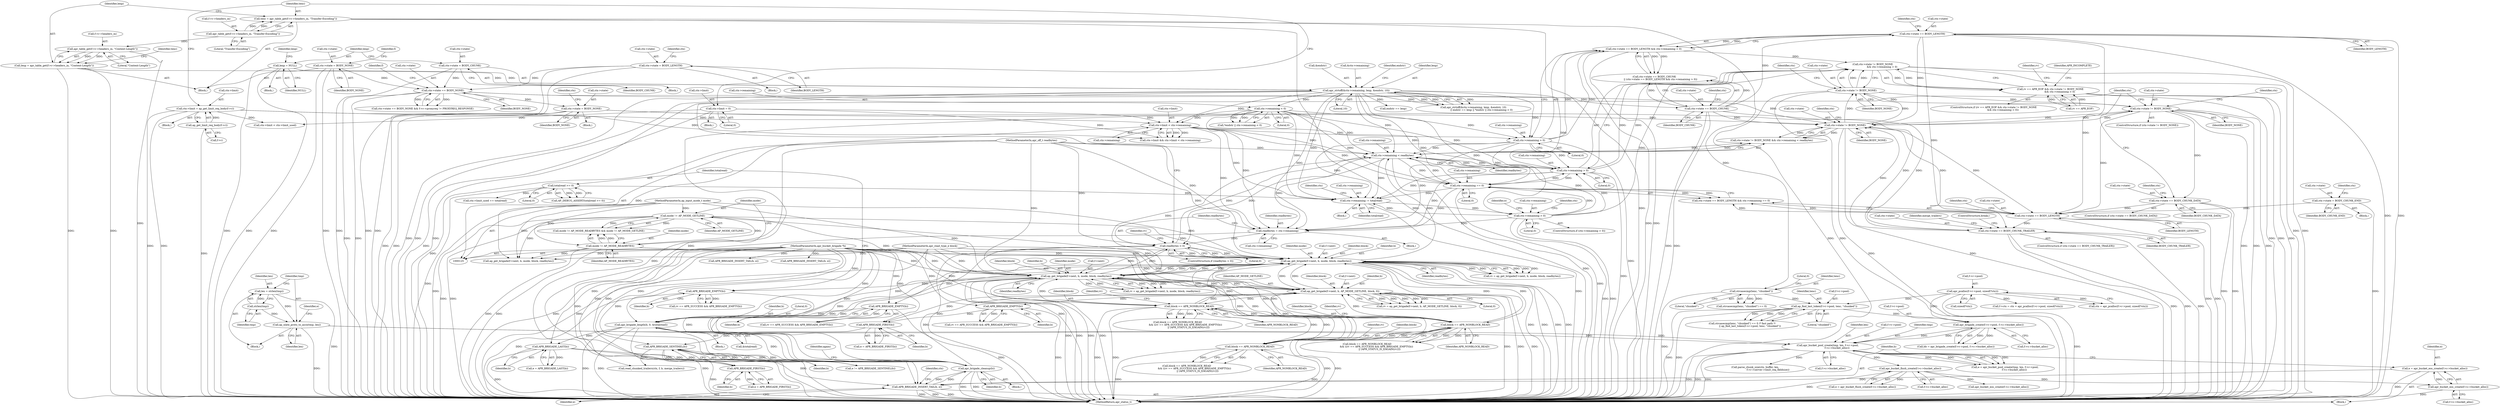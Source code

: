 digraph "0_httpd_e427c41257957b57036d5a549b260b6185d1dd73@API" {
"1000735" [label="(Call,ctx->state != BODY_NONE\n                        && ctx->remaining > 0)"];
"1000736" [label="(Call,ctx->state != BODY_NONE)"];
"1000682" [label="(Call,ctx->state != BODY_NONE)"];
"1000655" [label="(Call,ctx->state == BODY_CHUNK_TRAILER)"];
"1000383" [label="(Call,ctx->state == BODY_LENGTH)"];
"1000377" [label="(Call,ctx->state == BODY_CHUNK)"];
"1000343" [label="(Call,ctx->state == BODY_NONE)"];
"1000290" [label="(Call,ctx->state = BODY_LENGTH)"];
"1000261" [label="(Call,ctx->state = BODY_CHUNK)"];
"1000196" [label="(Call,ctx->state = BODY_NONE)"];
"1000816" [label="(Call,ctx->state == BODY_LENGTH)"];
"1000804" [label="(Call,ctx->state = BODY_CHUNK_END)"];
"1000766" [label="(Call,ctx->state != BODY_NONE)"];
"1000798" [label="(Call,ctx->state == BODY_CHUNK_DATA)"];
"1000431" [label="(Call,ctx->state = BODY_NONE)"];
"1000741" [label="(Call,ctx->remaining > 0)"];
"1000297" [label="(Call,apr_strtoff(&ctx->remaining, lenp, &endstr, 10))"];
"1000283" [label="(Call,lenp = NULL)"];
"1000233" [label="(Call,lenp = apr_table_get(f->r->headers_in, \"Content-Length\"))"];
"1000235" [label="(Call,apr_table_get(f->r->headers_in, \"Content-Length\"))"];
"1000226" [label="(Call,apr_table_get(f->r->headers_in, \"Transfer-Encoding\"))"];
"1000388" [label="(Call,ctx->remaining > 0)"];
"1000313" [label="(Call,ctx->remaining < 0)"];
"1000331" [label="(Call,ctx->limit < ctx->remaining)"];
"1000209" [label="(Call,ctx->limit = ap_get_limit_req_body(f->r))"];
"1000213" [label="(Call,ap_get_limit_req_body(f->r))"];
"1000219" [label="(Call,ctx->limit = 0)"];
"1000687" [label="(Call,ctx->remaining < readbytes)"];
"1000821" [label="(Call,ctx->remaining == 0)"];
"1000778" [label="(Call,ctx->remaining > 0)"];
"1000772" [label="(Call,ctx->remaining -= totalread)"];
"1000762" [label="(Call,totalread >= 0)"];
"1000705" [label="(Call,ap_get_brigade(f->next, b, mode, block, readbytes))"];
"1000869" [label="(Call,ap_get_brigade(f->next, b, mode, block, readbytes))"];
"1000555" [label="(Call,ap_get_brigade(f->next, b, AP_MODE_GETLINE, block, 0))"];
"1000538" [label="(Call,apr_brigade_cleanup(b))"];
"1000756" [label="(Call,apr_brigade_length(b, 0, &totalread))"];
"1000723" [label="(Call,APR_BRIGADE_EMPTY(b))"];
"1000127" [label="(MethodParameterIn,apr_bucket_brigade *b)"];
"1000601" [label="(Call,APR_BRIGADE_SENTINEL(b))"];
"1000649" [label="(Call,APR_BRIGADE_FIRST(b))"];
"1000596" [label="(Call,APR_BRIGADE_FIRST(b))"];
"1000573" [label="(Call,APR_BRIGADE_EMPTY(b))"];
"1000835" [label="(Call,APR_BRIGADE_INSERT_TAIL(b, e))"];
"1000786" [label="(Call,APR_BRIGADE_LAST(b))"];
"1000827" [label="(Call,e = apr_bucket_eos_create(f->c->bucket_alloc))"];
"1000829" [label="(Call,apr_bucket_eos_create(f->c->bucket_alloc))"];
"1000493" [label="(Call,apr_bucket_flush_create(f->c->bucket_alloc))"];
"1000475" [label="(Call,apr_bucket_pool_create(tmp, len, f->r->pool,\n                        f->c->bucket_alloc))"];
"1000470" [label="(Call,ap_xlate_proto_to_ascii(tmp, len))"];
"1000468" [label="(Call,strlen(tmp))"];
"1000466" [label="(Call,len = strlen(tmp))"];
"1000448" [label="(Call,apr_brigade_create(f->r->pool, f->c->bucket_alloc))"];
"1000187" [label="(Call,apr_pcalloc(f->r->pool, sizeof(*ctx)))"];
"1000252" [label="(Call,ap_find_last_token(f->r->pool, tenc, \"chunked\"))"];
"1000248" [label="(Call,strcasecmp(tenc, \"chunked\"))"];
"1000224" [label="(Call,tenc = apr_table_get(f->r->headers_in, \"Transfer-Encoding\"))"];
"1000887" [label="(Call,APR_BRIGADE_EMPTY(b))"];
"1000162" [label="(Call,mode != AP_MODE_GETLINE)"];
"1000159" [label="(Call,mode != AP_MODE_READBYTES)"];
"1000128" [label="(MethodParameterIn,ap_input_mode_t mode)"];
"1000715" [label="(Call,block == APR_NONBLOCK_READ)"];
"1000129" [label="(MethodParameterIn,apr_read_type_e block)"];
"1000879" [label="(Call,block == APR_NONBLOCK_READ)"];
"1000565" [label="(Call,block == APR_NONBLOCK_READ)"];
"1000699" [label="(Call,readbytes > 0)"];
"1000693" [label="(Call,readbytes = ctx->remaining)"];
"1000130" [label="(MethodParameterIn,apr_off_t readbytes)"];
"1000382" [label="(Call,ctx->state == BODY_LENGTH && ctx->remaining > 0)"];
"1000731" [label="(Call,rv == APR_EOF && ctx->state != BODY_NONE\n                        && ctx->remaining > 0)"];
"1000432" [label="(Call,ctx->state)"];
"1000869" [label="(Call,ap_get_brigade(f->next, b, mode, block, readbytes))"];
"1000351" [label="(Identifier,f)"];
"1000731" [label="(Call,rv == APR_EOF && ctx->state != BODY_NONE\n                        && ctx->remaining > 0)"];
"1000227" [label="(Call,f->r->headers_in)"];
"1000700" [label="(Identifier,readbytes)"];
"1000307" [label="(Call,endstr == lenp)"];
"1000649" [label="(Call,APR_BRIGADE_FIRST(b))"];
"1000823" [label="(Identifier,ctx)"];
"1000686" [label="(Identifier,BODY_NONE)"];
"1000162" [label="(Call,mode != AP_MODE_GETLINE)"];
"1000160" [label="(Identifier,mode)"];
"1000193" [label="(Call,sizeof(*ctx))"];
"1000786" [label="(Call,APR_BRIGADE_LAST(b))"];
"1000693" [label="(Call,readbytes = ctx->remaining)"];
"1000491" [label="(Call,e = apr_bucket_flush_create(f->c->bucket_alloc))"];
"1000387" [label="(Identifier,BODY_LENGTH)"];
"1000287" [label="(Identifier,lenp)"];
"1000129" [label="(MethodParameterIn,apr_read_type_e block)"];
"1000687" [label="(Call,ctx->remaining < readbytes)"];
"1000689" [label="(Identifier,ctx)"];
"1000764" [label="(Literal,0)"];
"1000327" [label="(Call,ctx->limit && ctx->limit < ctx->remaining)"];
"1000829" [label="(Call,apr_bucket_eos_create(f->c->bucket_alloc))"];
"1000799" [label="(Call,ctx->state)"];
"1000233" [label="(Call,lenp = apr_table_get(f->r->headers_in, \"Content-Length\"))"];
"1000302" [label="(Identifier,lenp)"];
"1000782" [label="(Literal,0)"];
"1000825" [label="(Literal,0)"];
"1000765" [label="(ControlStructure,if (ctx->state != BODY_NONE))"];
"1000787" [label="(Identifier,b)"];
"1000564" [label="(Call,block == APR_NONBLOCK_READ\n                    && ((rv == APR_SUCCESS && APR_BRIGADE_EMPTY(b))\n                            || (APR_STATUS_IS_EAGAIN(rv))))"];
"1000821" [label="(Call,ctx->remaining == 0)"];
"1000300" [label="(Identifier,ctx)"];
"1000243" [label="(Identifier,tenc)"];
"1000210" [label="(Call,ctx->limit)"];
"1000296" [label="(Call,apr_strtoff(&ctx->remaining, lenp, &endstr, 10)\n                     || endstr == lenp || *endstr || ctx->remaining < 0)"];
"1000218" [label="(Block,)"];
"1000223" [label="(Literal,0)"];
"1000780" [label="(Identifier,ctx)"];
"1000876" [label="(Identifier,readbytes)"];
"1000537" [label="(Block,)"];
"1000541" [label="(Identifier,again)"];
"1000566" [label="(Identifier,block)"];
"1000431" [label="(Call,ctx->state = BODY_NONE)"];
"1000159" [label="(Call,mode != AP_MODE_READBYTES)"];
"1000262" [label="(Call,ctx->state)"];
"1000751" [label="(Identifier,rv)"];
"1000335" [label="(Call,ctx->remaining)"];
"1000531" [label="(Call,APR_BRIGADE_INSERT_TAIL(b, e))"];
"1000377" [label="(Call,ctx->state == BODY_CHUNK)"];
"1000390" [label="(Identifier,ctx)"];
"1000260" [label="(Block,)"];
"1000297" [label="(Call,apr_strtoff(&ctx->remaining, lenp, &endstr, 10))"];
"1000785" [label="(Identifier,e)"];
"1000561" [label="(Identifier,block)"];
"1000820" [label="(Identifier,BODY_LENGTH)"];
"1000742" [label="(Call,ctx->remaining)"];
"1000477" [label="(Identifier,len)"];
"1000454" [label="(Call,f->c->bucket_alloc)"];
"1000200" [label="(Identifier,BODY_NONE)"];
"1000723" [label="(Call,APR_BRIGADE_EMPTY(b))"];
"1000187" [label="(Call,apr_pcalloc(f->r->pool, sizeof(*ctx)))"];
"1000188" [label="(Call,f->r->pool)"];
"1000448" [label="(Call,apr_brigade_create(f->r->pool, f->c->bucket_alloc))"];
"1000647" [label="(Call,e = APR_BRIGADE_FIRST(b))"];
"1000601" [label="(Call,APR_BRIGADE_SENTINEL(b))"];
"1000778" [label="(Call,ctx->remaining > 0)"];
"1000225" [label="(Identifier,tenc)"];
"1000538" [label="(Call,apr_brigade_cleanup(b))"];
"1000475" [label="(Call,apr_bucket_pool_create(tmp, len, f->r->pool,\n                        f->c->bucket_alloc))"];
"1000736" [label="(Call,ctx->state != BODY_NONE)"];
"1000314" [label="(Call,ctx->remaining)"];
"1000471" [label="(Identifier,tmp)"];
"1000815" [label="(Call,ctx->state == BODY_LENGTH && ctx->remaining == 0)"];
"1000556" [label="(Call,f->next)"];
"1000382" [label="(Call,ctx->state == BODY_LENGTH && ctx->remaining > 0)"];
"1000244" [label="(Block,)"];
"1000774" [label="(Identifier,ctx)"];
"1000573" [label="(Call,APR_BRIGADE_EMPTY(b))"];
"1000743" [label="(Identifier,ctx)"];
"1000836" [label="(Identifier,b)"];
"1000758" [label="(Literal,0)"];
"1000181" [label="(Call,f->ctx = ctx = apr_pcalloc(f->r->pool, sizeof(*ctx)))"];
"1000251" [label="(Literal,0)"];
"1000248" [label="(Call,strcasecmp(tenc, \"chunked\"))"];
"1000234" [label="(Identifier,lenp)"];
"1000288" [label="(Block,)"];
"1000261" [label="(Call,ctx->state = BODY_CHUNK)"];
"1000817" [label="(Call,ctx->state)"];
"1000214" [label="(Call,f->r)"];
"1000596" [label="(Call,APR_BRIGADE_FIRST(b))"];
"1000763" [label="(Identifier,totalread)"];
"1000478" [label="(Call,f->r->pool)"];
"1000258" [label="(Identifier,tenc)"];
"1000716" [label="(Identifier,block)"];
"1000435" [label="(Identifier,BODY_NONE)"];
"1000213" [label="(Call,ap_get_limit_req_body(f->r))"];
"1000449" [label="(Call,f->r->pool)"];
"1000525" [label="(Call,apr_bucket_eos_create(f->c->bucket_alloc))"];
"1000224" [label="(Call,tenc = apr_table_get(f->r->headers_in, \"Transfer-Encoding\"))"];
"1000691" [label="(Identifier,readbytes)"];
"1000688" [label="(Call,ctx->remaining)"];
"1000710" [label="(Identifier,mode)"];
"1000555" [label="(Call,ap_get_brigade(f->next, b, AP_MODE_GETLINE, block, 0))"];
"1000127" [label="(MethodParameterIn,apr_bucket_brigade *b)"];
"1000241" [label="(Literal,\"Content-Length\")"];
"1000854" [label="(Call,ctx->limit < ctx->limit_used)"];
"1000766" [label="(Call,ctx->state != BODY_NONE)"];
"1000474" [label="(Identifier,e)"];
"1000178" [label="(Block,)"];
"1000342" [label="(Call,ctx->state == BODY_NONE && f->r->proxyreq != PROXYREQ_RESPONSE)"];
"1000828" [label="(Identifier,e)"];
"1000712" [label="(Identifier,readbytes)"];
"1000883" [label="(Call,rv == APR_SUCCESS && APR_BRIGADE_EMPTY(b))"];
"1000597" [label="(Identifier,b)"];
"1000737" [label="(Call,ctx->state)"];
"1000745" [label="(Literal,0)"];
"1000762" [label="(Call,totalread >= 0)"];
"1000717" [label="(Identifier,APR_NONBLOCK_READ)"];
"1000773" [label="(Call,ctx->remaining)"];
"1000284" [label="(Identifier,lenp)"];
"1000161" [label="(Identifier,AP_MODE_READBYTES)"];
"1000704" [label="(Identifier,rv)"];
"1000724" [label="(Identifier,b)"];
"1000331" [label="(Call,ctx->limit < ctx->remaining)"];
"1000777" [label="(ControlStructure,if (ctx->remaining > 0))"];
"1000654" [label="(ControlStructure,if (ctx->state == BODY_CHUNK_TRAILER))"];
"1000384" [label="(Call,ctx->state)"];
"1000757" [label="(Identifier,b)"];
"1000128" [label="(MethodParameterIn,ap_input_mode_t mode)"];
"1000473" [label="(Call,e = apr_bucket_pool_create(tmp, len, f->r->pool,\n                        f->c->bucket_alloc))"];
"1000719" [label="(Call,rv == APR_SUCCESS && APR_BRIGADE_EMPTY(b))"];
"1000376" [label="(Call,ctx->state == BODY_CHUNK\n                || (ctx->state == BODY_LENGTH && ctx->remaining > 0))"];
"1000772" [label="(Call,ctx->remaining -= totalread)"];
"1000748" [label="(Identifier,APR_INCOMPLETE)"];
"1000735" [label="(Call,ctx->state != BODY_NONE\n                        && ctx->remaining > 0)"];
"1000470" [label="(Call,ap_xlate_proto_to_ascii(tmp, len))"];
"1000259" [label="(Literal,\"chunked\")"];
"1000385" [label="(Identifier,ctx)"];
"1000236" [label="(Call,f->r->headers_in)"];
"1000875" [label="(Identifier,block)"];
"1000822" [label="(Call,ctx->remaining)"];
"1000887" [label="(Call,APR_BRIGADE_EMPTY(b))"];
"1000827" [label="(Call,e = apr_bucket_eos_create(f->c->bucket_alloc))"];
"1000908" [label="(MethodReturn,apr_status_t)"];
"1000290" [label="(Call,ctx->state = BODY_LENGTH)"];
"1000196" [label="(Call,ctx->state = BODY_NONE)"];
"1000235" [label="(Call,apr_table_get(f->r->headers_in, \"Content-Length\"))"];
"1000559" [label="(Identifier,b)"];
"1000740" [label="(Identifier,BODY_NONE)"];
"1000594" [label="(Call,e = APR_BRIGADE_FIRST(b))"];
"1000347" [label="(Identifier,BODY_NONE)"];
"1000837" [label="(Identifier,e)"];
"1000472" [label="(Identifier,len)"];
"1000476" [label="(Identifier,tmp)"];
"1000682" [label="(Call,ctx->state != BODY_NONE)"];
"1000265" [label="(Identifier,BODY_CHUNK)"];
"1000283" [label="(Call,lenp = NULL)"];
"1000389" [label="(Call,ctx->remaining)"];
"1000305" [label="(Literal,10)"];
"1000252" [label="(Call,ap_find_last_token(f->r->pool, tenc, \"chunked\"))"];
"1000826" [label="(Block,)"];
"1000430" [label="(Block,)"];
"1000303" [label="(Call,&endstr)"];
"1000804" [label="(Call,ctx->state = BODY_CHUNK_END)"];
"1000219" [label="(Call,ctx->limit = 0)"];
"1000741" [label="(Call,ctx->remaining > 0)"];
"1000466" [label="(Call,len = strlen(tmp))"];
"1000699" [label="(Call,readbytes > 0)"];
"1000294" [label="(Identifier,BODY_LENGTH)"];
"1000164" [label="(Identifier,AP_MODE_GETLINE)"];
"1000706" [label="(Call,f->next)"];
"1000779" [label="(Call,ctx->remaining)"];
"1000840" [label="(Identifier,ctx)"];
"1000383" [label="(Call,ctx->state == BODY_LENGTH)"];
"1000627" [label="(Call,parse_chunk_size(ctx, buffer, len,\n                                 f->r->server->limit_req_fieldsize))"];
"1000364" [label="(Call,APR_BRIGADE_INSERT_TAIL(b, e))"];
"1000446" [label="(Call,bb = apr_brigade_create(f->r->pool, f->c->bucket_alloc))"];
"1000698" [label="(ControlStructure,if (readbytes > 0))"];
"1000808" [label="(Identifier,BODY_CHUNK_END)"];
"1000332" [label="(Call,ctx->limit)"];
"1000818" [label="(Identifier,ctx)"];
"1000705" [label="(Call,ap_get_brigade(f->next, b, mode, block, readbytes))"];
"1000438" [label="(Identifier,ctx)"];
"1000784" [label="(Call,e = APR_BRIGADE_LAST(b))"];
"1000879" [label="(Call,block == APR_NONBLOCK_READ)"];
"1000343" [label="(Call,ctx->state == BODY_NONE)"];
"1000761" [label="(Call,AP_DEBUG_ASSERT(totalread >= 0))"];
"1000553" [label="(Call,rv = ap_get_brigade(f->next, b, AP_MODE_GETLINE, block, 0))"];
"1000249" [label="(Identifier,tenc)"];
"1000493" [label="(Call,apr_bucket_flush_create(f->c->bucket_alloc))"];
"1000878" [label="(Call,block == APR_NONBLOCK_READ\n                    && ((rv == APR_SUCCESS && APR_BRIGADE_EMPTY(b))\n                            || (APR_STATUS_IS_EAGAIN(rv))))"];
"1000848" [label="(Call,ctx->limit_used += totalread)"];
"1000562" [label="(Literal,0)"];
"1000469" [label="(Identifier,tmp)"];
"1000816" [label="(Call,ctx->state == BODY_LENGTH)"];
"1000702" [label="(Block,)"];
"1000798" [label="(Call,ctx->state == BODY_CHUNK_DATA)"];
"1000298" [label="(Call,&ctx->remaining)"];
"1000759" [label="(Call,&totalread)"];
"1000226" [label="(Call,apr_table_get(f->r->headers_in, \"Transfer-Encoding\"))"];
"1000209" [label="(Call,ctx->limit = ap_get_limit_req_body(f->r))"];
"1000703" [label="(Call,rv = ap_get_brigade(f->next, b, mode, block, readbytes))"];
"1000381" [label="(Identifier,BODY_CHUNK)"];
"1000246" [label="(Call,strcasecmp(tenc, \"chunked\") == 0 /* fast path */\n                    || ap_find_last_token(f->r->pool, tenc, \"chunked\"))"];
"1000835" [label="(Call,APR_BRIGADE_INSERT_TAIL(b, e))"];
"1000205" [label="(Identifier,f)"];
"1000881" [label="(Identifier,APR_NONBLOCK_READ)"];
"1000285" [label="(Identifier,NULL)"];
"1000800" [label="(Identifier,ctx)"];
"1000770" [label="(Identifier,BODY_NONE)"];
"1000185" [label="(Call,ctx = apr_pcalloc(f->r->pool, sizeof(*ctx)))"];
"1000885" [label="(Identifier,rv)"];
"1000130" [label="(MethodParameterIn,apr_off_t readbytes)"];
"1000539" [label="(Identifier,b)"];
"1000695" [label="(Call,ctx->remaining)"];
"1000805" [label="(Call,ctx->state)"];
"1000656" [label="(Call,ctx->state)"];
"1000308" [label="(Identifier,endstr)"];
"1000250" [label="(Literal,\"chunked\")"];
"1000681" [label="(Call,ctx->state != BODY_NONE && ctx->remaining < readbytes)"];
"1000730" [label="(ControlStructure,if (rv == APR_EOF && ctx->state != BODY_NONE\n                        && ctx->remaining > 0))"];
"1000467" [label="(Identifier,len)"];
"1000253" [label="(Call,f->r->pool)"];
"1000167" [label="(Call,ap_get_brigade(f->next, b, mode, block, readbytes))"];
"1000291" [label="(Call,ctx->state)"];
"1000602" [label="(Identifier,b)"];
"1000494" [label="(Call,f->c->bucket_alloc)"];
"1000483" [label="(Call,f->c->bucket_alloc)"];
"1000599" [label="(Call,e != APR_BRIGADE_SENTINEL(b))"];
"1000732" [label="(Call,rv == APR_EOF)"];
"1000574" [label="(Identifier,b)"];
"1000659" [label="(Identifier,BODY_CHUNK_TRAILER)"];
"1000317" [label="(Literal,0)"];
"1000208" [label="(Block,)"];
"1000197" [label="(Call,ctx->state)"];
"1000567" [label="(Identifier,APR_NONBLOCK_READ)"];
"1000806" [label="(Identifier,ctx)"];
"1000803" [label="(Block,)"];
"1000442" [label="(Block,)"];
"1000232" [label="(Literal,\"Transfer-Encoding\")"];
"1000873" [label="(Identifier,b)"];
"1000392" [label="(Literal,0)"];
"1000714" [label="(Call,block == APR_NONBLOCK_READ\n                        && ((rv == APR_SUCCESS && APR_BRIGADE_EMPTY(b))\n                                || (APR_STATUS_IS_EAGAIN(rv))))"];
"1000571" [label="(Identifier,rv)"];
"1000388" [label="(Call,ctx->remaining > 0)"];
"1000163" [label="(Identifier,mode)"];
"1000313" [label="(Call,ctx->remaining < 0)"];
"1000655" [label="(Call,ctx->state == BODY_CHUNK_TRAILER)"];
"1000767" [label="(Call,ctx->state)"];
"1000310" [label="(Call,*endstr || ctx->remaining < 0)"];
"1000721" [label="(Identifier,rv)"];
"1000797" [label="(ControlStructure,if (ctx->state == BODY_CHUNK_DATA))"];
"1000711" [label="(Identifier,block)"];
"1000663" [label="(Identifier,merge_trailers)"];
"1000771" [label="(Block,)"];
"1000565" [label="(Call,block == APR_NONBLOCK_READ)"];
"1000560" [label="(Identifier,AP_MODE_GETLINE)"];
"1000709" [label="(Identifier,b)"];
"1000378" [label="(Call,ctx->state)"];
"1000756" [label="(Call,apr_brigade_length(b, 0, &totalread))"];
"1000874" [label="(Identifier,mode)"];
"1000650" [label="(Identifier,b)"];
"1000247" [label="(Call,strcasecmp(tenc, \"chunked\") == 0)"];
"1000888" [label="(Identifier,b)"];
"1000830" [label="(Call,f->c->bucket_alloc)"];
"1000468" [label="(Call,strlen(tmp))"];
"1000867" [label="(Call,rv = ap_get_brigade(f->next, b, mode, block, readbytes))"];
"1000692" [label="(Block,)"];
"1000158" [label="(Call,mode != AP_MODE_READBYTES && mode != AP_MODE_GETLINE)"];
"1000220" [label="(Call,ctx->limit)"];
"1000880" [label="(Identifier,block)"];
"1000694" [label="(Identifier,readbytes)"];
"1000701" [label="(Literal,0)"];
"1000683" [label="(Call,ctx->state)"];
"1000344" [label="(Call,ctx->state)"];
"1000802" [label="(Identifier,BODY_CHUNK_DATA)"];
"1000870" [label="(Call,f->next)"];
"1000670" [label="(Call,read_chunked_trailers(ctx, f, b, merge_trailers))"];
"1000675" [label="(ControlStructure,break;)"];
"1000715" [label="(Call,block == APR_NONBLOCK_READ)"];
"1000811" [label="(Identifier,ctx)"];
"1000569" [label="(Call,rv == APR_SUCCESS && APR_BRIGADE_EMPTY(b))"];
"1000776" [label="(Identifier,totalread)"];
"1000735" -> "1000731"  [label="AST: "];
"1000735" -> "1000736"  [label="CFG: "];
"1000735" -> "1000741"  [label="CFG: "];
"1000736" -> "1000735"  [label="AST: "];
"1000741" -> "1000735"  [label="AST: "];
"1000731" -> "1000735"  [label="CFG: "];
"1000735" -> "1000908"  [label="DDG: "];
"1000735" -> "1000908"  [label="DDG: "];
"1000735" -> "1000731"  [label="DDG: "];
"1000735" -> "1000731"  [label="DDG: "];
"1000736" -> "1000735"  [label="DDG: "];
"1000736" -> "1000735"  [label="DDG: "];
"1000741" -> "1000735"  [label="DDG: "];
"1000741" -> "1000735"  [label="DDG: "];
"1000382" -> "1000735"  [label="DDG: "];
"1000778" -> "1000735"  [label="DDG: "];
"1000736" -> "1000740"  [label="CFG: "];
"1000737" -> "1000736"  [label="AST: "];
"1000740" -> "1000736"  [label="AST: "];
"1000743" -> "1000736"  [label="CFG: "];
"1000736" -> "1000908"  [label="DDG: "];
"1000736" -> "1000908"  [label="DDG: "];
"1000682" -> "1000736"  [label="DDG: "];
"1000682" -> "1000736"  [label="DDG: "];
"1000736" -> "1000766"  [label="DDG: "];
"1000736" -> "1000766"  [label="DDG: "];
"1000682" -> "1000681"  [label="AST: "];
"1000682" -> "1000686"  [label="CFG: "];
"1000683" -> "1000682"  [label="AST: "];
"1000686" -> "1000682"  [label="AST: "];
"1000689" -> "1000682"  [label="CFG: "];
"1000681" -> "1000682"  [label="CFG: "];
"1000682" -> "1000908"  [label="DDG: "];
"1000682" -> "1000908"  [label="DDG: "];
"1000682" -> "1000681"  [label="DDG: "];
"1000682" -> "1000681"  [label="DDG: "];
"1000655" -> "1000682"  [label="DDG: "];
"1000383" -> "1000682"  [label="DDG: "];
"1000816" -> "1000682"  [label="DDG: "];
"1000431" -> "1000682"  [label="DDG: "];
"1000377" -> "1000682"  [label="DDG: "];
"1000343" -> "1000682"  [label="DDG: "];
"1000766" -> "1000682"  [label="DDG: "];
"1000682" -> "1000766"  [label="DDG: "];
"1000682" -> "1000766"  [label="DDG: "];
"1000682" -> "1000816"  [label="DDG: "];
"1000655" -> "1000654"  [label="AST: "];
"1000655" -> "1000659"  [label="CFG: "];
"1000656" -> "1000655"  [label="AST: "];
"1000659" -> "1000655"  [label="AST: "];
"1000663" -> "1000655"  [label="CFG: "];
"1000675" -> "1000655"  [label="CFG: "];
"1000655" -> "1000908"  [label="DDG: "];
"1000655" -> "1000908"  [label="DDG: "];
"1000655" -> "1000908"  [label="DDG: "];
"1000383" -> "1000655"  [label="DDG: "];
"1000816" -> "1000655"  [label="DDG: "];
"1000431" -> "1000655"  [label="DDG: "];
"1000377" -> "1000655"  [label="DDG: "];
"1000383" -> "1000382"  [label="AST: "];
"1000383" -> "1000387"  [label="CFG: "];
"1000384" -> "1000383"  [label="AST: "];
"1000387" -> "1000383"  [label="AST: "];
"1000390" -> "1000383"  [label="CFG: "];
"1000382" -> "1000383"  [label="CFG: "];
"1000383" -> "1000908"  [label="DDG: "];
"1000383" -> "1000908"  [label="DDG: "];
"1000383" -> "1000382"  [label="DDG: "];
"1000383" -> "1000382"  [label="DDG: "];
"1000377" -> "1000383"  [label="DDG: "];
"1000383" -> "1000816"  [label="DDG: "];
"1000377" -> "1000376"  [label="AST: "];
"1000377" -> "1000381"  [label="CFG: "];
"1000378" -> "1000377"  [label="AST: "];
"1000381" -> "1000377"  [label="AST: "];
"1000385" -> "1000377"  [label="CFG: "];
"1000376" -> "1000377"  [label="CFG: "];
"1000377" -> "1000908"  [label="DDG: "];
"1000377" -> "1000908"  [label="DDG: "];
"1000377" -> "1000376"  [label="DDG: "];
"1000377" -> "1000376"  [label="DDG: "];
"1000343" -> "1000377"  [label="DDG: "];
"1000343" -> "1000342"  [label="AST: "];
"1000343" -> "1000347"  [label="CFG: "];
"1000344" -> "1000343"  [label="AST: "];
"1000347" -> "1000343"  [label="AST: "];
"1000351" -> "1000343"  [label="CFG: "];
"1000342" -> "1000343"  [label="CFG: "];
"1000343" -> "1000908"  [label="DDG: "];
"1000343" -> "1000908"  [label="DDG: "];
"1000343" -> "1000342"  [label="DDG: "];
"1000343" -> "1000342"  [label="DDG: "];
"1000290" -> "1000343"  [label="DDG: "];
"1000261" -> "1000343"  [label="DDG: "];
"1000196" -> "1000343"  [label="DDG: "];
"1000343" -> "1000431"  [label="DDG: "];
"1000290" -> "1000288"  [label="AST: "];
"1000290" -> "1000294"  [label="CFG: "];
"1000291" -> "1000290"  [label="AST: "];
"1000294" -> "1000290"  [label="AST: "];
"1000300" -> "1000290"  [label="CFG: "];
"1000290" -> "1000908"  [label="DDG: "];
"1000290" -> "1000908"  [label="DDG: "];
"1000261" -> "1000260"  [label="AST: "];
"1000261" -> "1000265"  [label="CFG: "];
"1000262" -> "1000261"  [label="AST: "];
"1000265" -> "1000261"  [label="AST: "];
"1000284" -> "1000261"  [label="CFG: "];
"1000261" -> "1000908"  [label="DDG: "];
"1000196" -> "1000178"  [label="AST: "];
"1000196" -> "1000200"  [label="CFG: "];
"1000197" -> "1000196"  [label="AST: "];
"1000200" -> "1000196"  [label="AST: "];
"1000205" -> "1000196"  [label="CFG: "];
"1000196" -> "1000908"  [label="DDG: "];
"1000196" -> "1000908"  [label="DDG: "];
"1000816" -> "1000815"  [label="AST: "];
"1000816" -> "1000820"  [label="CFG: "];
"1000817" -> "1000816"  [label="AST: "];
"1000820" -> "1000816"  [label="AST: "];
"1000823" -> "1000816"  [label="CFG: "];
"1000815" -> "1000816"  [label="CFG: "];
"1000816" -> "1000908"  [label="DDG: "];
"1000816" -> "1000908"  [label="DDG: "];
"1000816" -> "1000815"  [label="DDG: "];
"1000816" -> "1000815"  [label="DDG: "];
"1000804" -> "1000816"  [label="DDG: "];
"1000766" -> "1000816"  [label="DDG: "];
"1000798" -> "1000816"  [label="DDG: "];
"1000804" -> "1000803"  [label="AST: "];
"1000804" -> "1000808"  [label="CFG: "];
"1000805" -> "1000804"  [label="AST: "];
"1000808" -> "1000804"  [label="AST: "];
"1000811" -> "1000804"  [label="CFG: "];
"1000804" -> "1000908"  [label="DDG: "];
"1000766" -> "1000765"  [label="AST: "];
"1000766" -> "1000770"  [label="CFG: "];
"1000767" -> "1000766"  [label="AST: "];
"1000770" -> "1000766"  [label="AST: "];
"1000774" -> "1000766"  [label="CFG: "];
"1000818" -> "1000766"  [label="CFG: "];
"1000766" -> "1000908"  [label="DDG: "];
"1000766" -> "1000908"  [label="DDG: "];
"1000766" -> "1000908"  [label="DDG: "];
"1000766" -> "1000798"  [label="DDG: "];
"1000798" -> "1000797"  [label="AST: "];
"1000798" -> "1000802"  [label="CFG: "];
"1000799" -> "1000798"  [label="AST: "];
"1000802" -> "1000798"  [label="AST: "];
"1000806" -> "1000798"  [label="CFG: "];
"1000818" -> "1000798"  [label="CFG: "];
"1000798" -> "1000908"  [label="DDG: "];
"1000798" -> "1000908"  [label="DDG: "];
"1000431" -> "1000430"  [label="AST: "];
"1000431" -> "1000435"  [label="CFG: "];
"1000432" -> "1000431"  [label="AST: "];
"1000435" -> "1000431"  [label="AST: "];
"1000438" -> "1000431"  [label="CFG: "];
"1000431" -> "1000908"  [label="DDG: "];
"1000431" -> "1000908"  [label="DDG: "];
"1000741" -> "1000745"  [label="CFG: "];
"1000742" -> "1000741"  [label="AST: "];
"1000745" -> "1000741"  [label="AST: "];
"1000741" -> "1000908"  [label="DDG: "];
"1000741" -> "1000687"  [label="DDG: "];
"1000741" -> "1000693"  [label="DDG: "];
"1000297" -> "1000741"  [label="DDG: "];
"1000388" -> "1000741"  [label="DDG: "];
"1000687" -> "1000741"  [label="DDG: "];
"1000821" -> "1000741"  [label="DDG: "];
"1000313" -> "1000741"  [label="DDG: "];
"1000778" -> "1000741"  [label="DDG: "];
"1000331" -> "1000741"  [label="DDG: "];
"1000741" -> "1000772"  [label="DDG: "];
"1000741" -> "1000821"  [label="DDG: "];
"1000297" -> "1000296"  [label="AST: "];
"1000297" -> "1000305"  [label="CFG: "];
"1000298" -> "1000297"  [label="AST: "];
"1000302" -> "1000297"  [label="AST: "];
"1000303" -> "1000297"  [label="AST: "];
"1000305" -> "1000297"  [label="AST: "];
"1000308" -> "1000297"  [label="CFG: "];
"1000296" -> "1000297"  [label="CFG: "];
"1000297" -> "1000908"  [label="DDG: "];
"1000297" -> "1000908"  [label="DDG: "];
"1000297" -> "1000908"  [label="DDG: "];
"1000297" -> "1000296"  [label="DDG: "];
"1000297" -> "1000296"  [label="DDG: "];
"1000297" -> "1000296"  [label="DDG: "];
"1000297" -> "1000296"  [label="DDG: "];
"1000283" -> "1000297"  [label="DDG: "];
"1000233" -> "1000297"  [label="DDG: "];
"1000297" -> "1000307"  [label="DDG: "];
"1000297" -> "1000313"  [label="DDG: "];
"1000297" -> "1000331"  [label="DDG: "];
"1000297" -> "1000388"  [label="DDG: "];
"1000297" -> "1000687"  [label="DDG: "];
"1000297" -> "1000693"  [label="DDG: "];
"1000297" -> "1000772"  [label="DDG: "];
"1000297" -> "1000778"  [label="DDG: "];
"1000297" -> "1000821"  [label="DDG: "];
"1000283" -> "1000244"  [label="AST: "];
"1000283" -> "1000285"  [label="CFG: "];
"1000284" -> "1000283"  [label="AST: "];
"1000285" -> "1000283"  [label="AST: "];
"1000287" -> "1000283"  [label="CFG: "];
"1000283" -> "1000908"  [label="DDG: "];
"1000283" -> "1000908"  [label="DDG: "];
"1000233" -> "1000178"  [label="AST: "];
"1000233" -> "1000235"  [label="CFG: "];
"1000234" -> "1000233"  [label="AST: "];
"1000235" -> "1000233"  [label="AST: "];
"1000243" -> "1000233"  [label="CFG: "];
"1000233" -> "1000908"  [label="DDG: "];
"1000233" -> "1000908"  [label="DDG: "];
"1000235" -> "1000233"  [label="DDG: "];
"1000235" -> "1000233"  [label="DDG: "];
"1000235" -> "1000241"  [label="CFG: "];
"1000236" -> "1000235"  [label="AST: "];
"1000241" -> "1000235"  [label="AST: "];
"1000235" -> "1000908"  [label="DDG: "];
"1000226" -> "1000235"  [label="DDG: "];
"1000226" -> "1000224"  [label="AST: "];
"1000226" -> "1000232"  [label="CFG: "];
"1000227" -> "1000226"  [label="AST: "];
"1000232" -> "1000226"  [label="AST: "];
"1000224" -> "1000226"  [label="CFG: "];
"1000226" -> "1000224"  [label="DDG: "];
"1000226" -> "1000224"  [label="DDG: "];
"1000388" -> "1000382"  [label="AST: "];
"1000388" -> "1000392"  [label="CFG: "];
"1000389" -> "1000388"  [label="AST: "];
"1000392" -> "1000388"  [label="AST: "];
"1000382" -> "1000388"  [label="CFG: "];
"1000388" -> "1000908"  [label="DDG: "];
"1000388" -> "1000382"  [label="DDG: "];
"1000388" -> "1000382"  [label="DDG: "];
"1000313" -> "1000388"  [label="DDG: "];
"1000331" -> "1000388"  [label="DDG: "];
"1000388" -> "1000687"  [label="DDG: "];
"1000388" -> "1000693"  [label="DDG: "];
"1000388" -> "1000772"  [label="DDG: "];
"1000388" -> "1000821"  [label="DDG: "];
"1000313" -> "1000310"  [label="AST: "];
"1000313" -> "1000317"  [label="CFG: "];
"1000314" -> "1000313"  [label="AST: "];
"1000317" -> "1000313"  [label="AST: "];
"1000310" -> "1000313"  [label="CFG: "];
"1000313" -> "1000908"  [label="DDG: "];
"1000313" -> "1000310"  [label="DDG: "];
"1000313" -> "1000310"  [label="DDG: "];
"1000313" -> "1000331"  [label="DDG: "];
"1000313" -> "1000687"  [label="DDG: "];
"1000313" -> "1000693"  [label="DDG: "];
"1000313" -> "1000772"  [label="DDG: "];
"1000313" -> "1000821"  [label="DDG: "];
"1000331" -> "1000327"  [label="AST: "];
"1000331" -> "1000335"  [label="CFG: "];
"1000332" -> "1000331"  [label="AST: "];
"1000335" -> "1000331"  [label="AST: "];
"1000327" -> "1000331"  [label="CFG: "];
"1000331" -> "1000908"  [label="DDG: "];
"1000331" -> "1000327"  [label="DDG: "];
"1000331" -> "1000327"  [label="DDG: "];
"1000209" -> "1000331"  [label="DDG: "];
"1000219" -> "1000331"  [label="DDG: "];
"1000331" -> "1000687"  [label="DDG: "];
"1000331" -> "1000693"  [label="DDG: "];
"1000331" -> "1000772"  [label="DDG: "];
"1000331" -> "1000821"  [label="DDG: "];
"1000209" -> "1000208"  [label="AST: "];
"1000209" -> "1000213"  [label="CFG: "];
"1000210" -> "1000209"  [label="AST: "];
"1000213" -> "1000209"  [label="AST: "];
"1000225" -> "1000209"  [label="CFG: "];
"1000209" -> "1000908"  [label="DDG: "];
"1000209" -> "1000908"  [label="DDG: "];
"1000213" -> "1000209"  [label="DDG: "];
"1000209" -> "1000327"  [label="DDG: "];
"1000209" -> "1000854"  [label="DDG: "];
"1000213" -> "1000214"  [label="CFG: "];
"1000214" -> "1000213"  [label="AST: "];
"1000213" -> "1000908"  [label="DDG: "];
"1000219" -> "1000218"  [label="AST: "];
"1000219" -> "1000223"  [label="CFG: "];
"1000220" -> "1000219"  [label="AST: "];
"1000223" -> "1000219"  [label="AST: "];
"1000225" -> "1000219"  [label="CFG: "];
"1000219" -> "1000908"  [label="DDG: "];
"1000219" -> "1000327"  [label="DDG: "];
"1000219" -> "1000854"  [label="DDG: "];
"1000687" -> "1000681"  [label="AST: "];
"1000687" -> "1000691"  [label="CFG: "];
"1000688" -> "1000687"  [label="AST: "];
"1000691" -> "1000687"  [label="AST: "];
"1000681" -> "1000687"  [label="CFG: "];
"1000687" -> "1000908"  [label="DDG: "];
"1000687" -> "1000681"  [label="DDG: "];
"1000687" -> "1000681"  [label="DDG: "];
"1000821" -> "1000687"  [label="DDG: "];
"1000778" -> "1000687"  [label="DDG: "];
"1000705" -> "1000687"  [label="DDG: "];
"1000869" -> "1000687"  [label="DDG: "];
"1000699" -> "1000687"  [label="DDG: "];
"1000130" -> "1000687"  [label="DDG: "];
"1000687" -> "1000693"  [label="DDG: "];
"1000687" -> "1000699"  [label="DDG: "];
"1000687" -> "1000772"  [label="DDG: "];
"1000687" -> "1000821"  [label="DDG: "];
"1000821" -> "1000815"  [label="AST: "];
"1000821" -> "1000825"  [label="CFG: "];
"1000822" -> "1000821"  [label="AST: "];
"1000825" -> "1000821"  [label="AST: "];
"1000815" -> "1000821"  [label="CFG: "];
"1000821" -> "1000908"  [label="DDG: "];
"1000821" -> "1000693"  [label="DDG: "];
"1000821" -> "1000772"  [label="DDG: "];
"1000821" -> "1000815"  [label="DDG: "];
"1000821" -> "1000815"  [label="DDG: "];
"1000778" -> "1000821"  [label="DDG: "];
"1000778" -> "1000777"  [label="AST: "];
"1000778" -> "1000782"  [label="CFG: "];
"1000779" -> "1000778"  [label="AST: "];
"1000782" -> "1000778"  [label="AST: "];
"1000785" -> "1000778"  [label="CFG: "];
"1000800" -> "1000778"  [label="CFG: "];
"1000778" -> "1000908"  [label="DDG: "];
"1000778" -> "1000908"  [label="DDG: "];
"1000778" -> "1000693"  [label="DDG: "];
"1000778" -> "1000772"  [label="DDG: "];
"1000772" -> "1000778"  [label="DDG: "];
"1000772" -> "1000771"  [label="AST: "];
"1000772" -> "1000776"  [label="CFG: "];
"1000773" -> "1000772"  [label="AST: "];
"1000776" -> "1000772"  [label="AST: "];
"1000780" -> "1000772"  [label="CFG: "];
"1000772" -> "1000908"  [label="DDG: "];
"1000762" -> "1000772"  [label="DDG: "];
"1000762" -> "1000761"  [label="AST: "];
"1000762" -> "1000764"  [label="CFG: "];
"1000763" -> "1000762"  [label="AST: "];
"1000764" -> "1000762"  [label="AST: "];
"1000761" -> "1000762"  [label="CFG: "];
"1000762" -> "1000908"  [label="DDG: "];
"1000762" -> "1000761"  [label="DDG: "];
"1000762" -> "1000761"  [label="DDG: "];
"1000762" -> "1000848"  [label="DDG: "];
"1000705" -> "1000703"  [label="AST: "];
"1000705" -> "1000712"  [label="CFG: "];
"1000706" -> "1000705"  [label="AST: "];
"1000709" -> "1000705"  [label="AST: "];
"1000710" -> "1000705"  [label="AST: "];
"1000711" -> "1000705"  [label="AST: "];
"1000712" -> "1000705"  [label="AST: "];
"1000703" -> "1000705"  [label="CFG: "];
"1000705" -> "1000908"  [label="DDG: "];
"1000705" -> "1000908"  [label="DDG: "];
"1000705" -> "1000908"  [label="DDG: "];
"1000705" -> "1000908"  [label="DDG: "];
"1000705" -> "1000555"  [label="DDG: "];
"1000705" -> "1000699"  [label="DDG: "];
"1000705" -> "1000703"  [label="DDG: "];
"1000705" -> "1000703"  [label="DDG: "];
"1000705" -> "1000703"  [label="DDG: "];
"1000705" -> "1000703"  [label="DDG: "];
"1000705" -> "1000703"  [label="DDG: "];
"1000869" -> "1000705"  [label="DDG: "];
"1000869" -> "1000705"  [label="DDG: "];
"1000555" -> "1000705"  [label="DDG: "];
"1000538" -> "1000705"  [label="DDG: "];
"1000127" -> "1000705"  [label="DDG: "];
"1000159" -> "1000705"  [label="DDG: "];
"1000162" -> "1000705"  [label="DDG: "];
"1000128" -> "1000705"  [label="DDG: "];
"1000715" -> "1000705"  [label="DDG: "];
"1000565" -> "1000705"  [label="DDG: "];
"1000879" -> "1000705"  [label="DDG: "];
"1000129" -> "1000705"  [label="DDG: "];
"1000699" -> "1000705"  [label="DDG: "];
"1000130" -> "1000705"  [label="DDG: "];
"1000705" -> "1000715"  [label="DDG: "];
"1000705" -> "1000723"  [label="DDG: "];
"1000705" -> "1000756"  [label="DDG: "];
"1000705" -> "1000869"  [label="DDG: "];
"1000705" -> "1000869"  [label="DDG: "];
"1000705" -> "1000869"  [label="DDG: "];
"1000869" -> "1000867"  [label="AST: "];
"1000869" -> "1000876"  [label="CFG: "];
"1000870" -> "1000869"  [label="AST: "];
"1000873" -> "1000869"  [label="AST: "];
"1000874" -> "1000869"  [label="AST: "];
"1000875" -> "1000869"  [label="AST: "];
"1000876" -> "1000869"  [label="AST: "];
"1000867" -> "1000869"  [label="CFG: "];
"1000869" -> "1000908"  [label="DDG: "];
"1000869" -> "1000908"  [label="DDG: "];
"1000869" -> "1000908"  [label="DDG: "];
"1000869" -> "1000908"  [label="DDG: "];
"1000869" -> "1000538"  [label="DDG: "];
"1000869" -> "1000555"  [label="DDG: "];
"1000869" -> "1000699"  [label="DDG: "];
"1000869" -> "1000867"  [label="DDG: "];
"1000869" -> "1000867"  [label="DDG: "];
"1000869" -> "1000867"  [label="DDG: "];
"1000869" -> "1000867"  [label="DDG: "];
"1000869" -> "1000867"  [label="DDG: "];
"1000555" -> "1000869"  [label="DDG: "];
"1000538" -> "1000869"  [label="DDG: "];
"1000127" -> "1000869"  [label="DDG: "];
"1000159" -> "1000869"  [label="DDG: "];
"1000162" -> "1000869"  [label="DDG: "];
"1000128" -> "1000869"  [label="DDG: "];
"1000715" -> "1000869"  [label="DDG: "];
"1000565" -> "1000869"  [label="DDG: "];
"1000879" -> "1000869"  [label="DDG: "];
"1000129" -> "1000869"  [label="DDG: "];
"1000699" -> "1000869"  [label="DDG: "];
"1000130" -> "1000869"  [label="DDG: "];
"1000869" -> "1000879"  [label="DDG: "];
"1000869" -> "1000887"  [label="DDG: "];
"1000555" -> "1000553"  [label="AST: "];
"1000555" -> "1000562"  [label="CFG: "];
"1000556" -> "1000555"  [label="AST: "];
"1000559" -> "1000555"  [label="AST: "];
"1000560" -> "1000555"  [label="AST: "];
"1000561" -> "1000555"  [label="AST: "];
"1000562" -> "1000555"  [label="AST: "];
"1000553" -> "1000555"  [label="CFG: "];
"1000555" -> "1000908"  [label="DDG: "];
"1000555" -> "1000908"  [label="DDG: "];
"1000555" -> "1000908"  [label="DDG: "];
"1000555" -> "1000553"  [label="DDG: "];
"1000555" -> "1000553"  [label="DDG: "];
"1000555" -> "1000553"  [label="DDG: "];
"1000555" -> "1000553"  [label="DDG: "];
"1000555" -> "1000553"  [label="DDG: "];
"1000538" -> "1000555"  [label="DDG: "];
"1000127" -> "1000555"  [label="DDG: "];
"1000162" -> "1000555"  [label="DDG: "];
"1000715" -> "1000555"  [label="DDG: "];
"1000565" -> "1000555"  [label="DDG: "];
"1000879" -> "1000555"  [label="DDG: "];
"1000129" -> "1000555"  [label="DDG: "];
"1000555" -> "1000565"  [label="DDG: "];
"1000555" -> "1000573"  [label="DDG: "];
"1000555" -> "1000596"  [label="DDG: "];
"1000538" -> "1000537"  [label="AST: "];
"1000538" -> "1000539"  [label="CFG: "];
"1000539" -> "1000538"  [label="AST: "];
"1000541" -> "1000538"  [label="CFG: "];
"1000538" -> "1000908"  [label="DDG: "];
"1000538" -> "1000908"  [label="DDG: "];
"1000756" -> "1000538"  [label="DDG: "];
"1000601" -> "1000538"  [label="DDG: "];
"1000835" -> "1000538"  [label="DDG: "];
"1000887" -> "1000538"  [label="DDG: "];
"1000786" -> "1000538"  [label="DDG: "];
"1000127" -> "1000538"  [label="DDG: "];
"1000538" -> "1000835"  [label="DDG: "];
"1000756" -> "1000702"  [label="AST: "];
"1000756" -> "1000759"  [label="CFG: "];
"1000757" -> "1000756"  [label="AST: "];
"1000758" -> "1000756"  [label="AST: "];
"1000759" -> "1000756"  [label="AST: "];
"1000763" -> "1000756"  [label="CFG: "];
"1000756" -> "1000908"  [label="DDG: "];
"1000756" -> "1000908"  [label="DDG: "];
"1000756" -> "1000908"  [label="DDG: "];
"1000723" -> "1000756"  [label="DDG: "];
"1000127" -> "1000756"  [label="DDG: "];
"1000756" -> "1000786"  [label="DDG: "];
"1000756" -> "1000835"  [label="DDG: "];
"1000723" -> "1000719"  [label="AST: "];
"1000723" -> "1000724"  [label="CFG: "];
"1000724" -> "1000723"  [label="AST: "];
"1000719" -> "1000723"  [label="CFG: "];
"1000723" -> "1000908"  [label="DDG: "];
"1000723" -> "1000719"  [label="DDG: "];
"1000127" -> "1000723"  [label="DDG: "];
"1000127" -> "1000125"  [label="AST: "];
"1000127" -> "1000908"  [label="DDG: "];
"1000127" -> "1000167"  [label="DDG: "];
"1000127" -> "1000364"  [label="DDG: "];
"1000127" -> "1000531"  [label="DDG: "];
"1000127" -> "1000573"  [label="DDG: "];
"1000127" -> "1000596"  [label="DDG: "];
"1000127" -> "1000601"  [label="DDG: "];
"1000127" -> "1000649"  [label="DDG: "];
"1000127" -> "1000670"  [label="DDG: "];
"1000127" -> "1000786"  [label="DDG: "];
"1000127" -> "1000835"  [label="DDG: "];
"1000127" -> "1000887"  [label="DDG: "];
"1000601" -> "1000599"  [label="AST: "];
"1000601" -> "1000602"  [label="CFG: "];
"1000602" -> "1000601"  [label="AST: "];
"1000599" -> "1000601"  [label="CFG: "];
"1000601" -> "1000908"  [label="DDG: "];
"1000601" -> "1000599"  [label="DDG: "];
"1000649" -> "1000601"  [label="DDG: "];
"1000596" -> "1000601"  [label="DDG: "];
"1000601" -> "1000649"  [label="DDG: "];
"1000601" -> "1000670"  [label="DDG: "];
"1000649" -> "1000647"  [label="AST: "];
"1000649" -> "1000650"  [label="CFG: "];
"1000650" -> "1000649"  [label="AST: "];
"1000647" -> "1000649"  [label="CFG: "];
"1000649" -> "1000647"  [label="DDG: "];
"1000596" -> "1000594"  [label="AST: "];
"1000596" -> "1000597"  [label="CFG: "];
"1000597" -> "1000596"  [label="AST: "];
"1000594" -> "1000596"  [label="CFG: "];
"1000596" -> "1000594"  [label="DDG: "];
"1000573" -> "1000596"  [label="DDG: "];
"1000573" -> "1000569"  [label="AST: "];
"1000573" -> "1000574"  [label="CFG: "];
"1000574" -> "1000573"  [label="AST: "];
"1000569" -> "1000573"  [label="CFG: "];
"1000573" -> "1000908"  [label="DDG: "];
"1000573" -> "1000569"  [label="DDG: "];
"1000835" -> "1000826"  [label="AST: "];
"1000835" -> "1000837"  [label="CFG: "];
"1000836" -> "1000835"  [label="AST: "];
"1000837" -> "1000835"  [label="AST: "];
"1000840" -> "1000835"  [label="CFG: "];
"1000835" -> "1000908"  [label="DDG: "];
"1000835" -> "1000908"  [label="DDG: "];
"1000835" -> "1000908"  [label="DDG: "];
"1000786" -> "1000835"  [label="DDG: "];
"1000827" -> "1000835"  [label="DDG: "];
"1000786" -> "1000784"  [label="AST: "];
"1000786" -> "1000787"  [label="CFG: "];
"1000787" -> "1000786"  [label="AST: "];
"1000784" -> "1000786"  [label="CFG: "];
"1000786" -> "1000908"  [label="DDG: "];
"1000786" -> "1000784"  [label="DDG: "];
"1000827" -> "1000826"  [label="AST: "];
"1000827" -> "1000829"  [label="CFG: "];
"1000828" -> "1000827"  [label="AST: "];
"1000829" -> "1000827"  [label="AST: "];
"1000836" -> "1000827"  [label="CFG: "];
"1000827" -> "1000908"  [label="DDG: "];
"1000829" -> "1000827"  [label="DDG: "];
"1000829" -> "1000830"  [label="CFG: "];
"1000830" -> "1000829"  [label="AST: "];
"1000829" -> "1000908"  [label="DDG: "];
"1000493" -> "1000829"  [label="DDG: "];
"1000493" -> "1000491"  [label="AST: "];
"1000493" -> "1000494"  [label="CFG: "];
"1000494" -> "1000493"  [label="AST: "];
"1000491" -> "1000493"  [label="CFG: "];
"1000493" -> "1000908"  [label="DDG: "];
"1000493" -> "1000491"  [label="DDG: "];
"1000475" -> "1000493"  [label="DDG: "];
"1000493" -> "1000525"  [label="DDG: "];
"1000475" -> "1000473"  [label="AST: "];
"1000475" -> "1000483"  [label="CFG: "];
"1000476" -> "1000475"  [label="AST: "];
"1000477" -> "1000475"  [label="AST: "];
"1000478" -> "1000475"  [label="AST: "];
"1000483" -> "1000475"  [label="AST: "];
"1000473" -> "1000475"  [label="CFG: "];
"1000475" -> "1000908"  [label="DDG: "];
"1000475" -> "1000908"  [label="DDG: "];
"1000475" -> "1000908"  [label="DDG: "];
"1000475" -> "1000473"  [label="DDG: "];
"1000475" -> "1000473"  [label="DDG: "];
"1000475" -> "1000473"  [label="DDG: "];
"1000475" -> "1000473"  [label="DDG: "];
"1000470" -> "1000475"  [label="DDG: "];
"1000470" -> "1000475"  [label="DDG: "];
"1000448" -> "1000475"  [label="DDG: "];
"1000448" -> "1000475"  [label="DDG: "];
"1000475" -> "1000627"  [label="DDG: "];
"1000470" -> "1000442"  [label="AST: "];
"1000470" -> "1000472"  [label="CFG: "];
"1000471" -> "1000470"  [label="AST: "];
"1000472" -> "1000470"  [label="AST: "];
"1000474" -> "1000470"  [label="CFG: "];
"1000470" -> "1000908"  [label="DDG: "];
"1000468" -> "1000470"  [label="DDG: "];
"1000466" -> "1000470"  [label="DDG: "];
"1000468" -> "1000466"  [label="AST: "];
"1000468" -> "1000469"  [label="CFG: "];
"1000469" -> "1000468"  [label="AST: "];
"1000466" -> "1000468"  [label="CFG: "];
"1000468" -> "1000466"  [label="DDG: "];
"1000466" -> "1000442"  [label="AST: "];
"1000467" -> "1000466"  [label="AST: "];
"1000471" -> "1000466"  [label="CFG: "];
"1000466" -> "1000908"  [label="DDG: "];
"1000448" -> "1000446"  [label="AST: "];
"1000448" -> "1000454"  [label="CFG: "];
"1000449" -> "1000448"  [label="AST: "];
"1000454" -> "1000448"  [label="AST: "];
"1000446" -> "1000448"  [label="CFG: "];
"1000448" -> "1000446"  [label="DDG: "];
"1000448" -> "1000446"  [label="DDG: "];
"1000187" -> "1000448"  [label="DDG: "];
"1000252" -> "1000448"  [label="DDG: "];
"1000187" -> "1000185"  [label="AST: "];
"1000187" -> "1000193"  [label="CFG: "];
"1000188" -> "1000187"  [label="AST: "];
"1000193" -> "1000187"  [label="AST: "];
"1000185" -> "1000187"  [label="CFG: "];
"1000187" -> "1000908"  [label="DDG: "];
"1000187" -> "1000181"  [label="DDG: "];
"1000187" -> "1000185"  [label="DDG: "];
"1000187" -> "1000252"  [label="DDG: "];
"1000252" -> "1000246"  [label="AST: "];
"1000252" -> "1000259"  [label="CFG: "];
"1000253" -> "1000252"  [label="AST: "];
"1000258" -> "1000252"  [label="AST: "];
"1000259" -> "1000252"  [label="AST: "];
"1000246" -> "1000252"  [label="CFG: "];
"1000252" -> "1000908"  [label="DDG: "];
"1000252" -> "1000908"  [label="DDG: "];
"1000252" -> "1000246"  [label="DDG: "];
"1000252" -> "1000246"  [label="DDG: "];
"1000252" -> "1000246"  [label="DDG: "];
"1000248" -> "1000252"  [label="DDG: "];
"1000248" -> "1000247"  [label="AST: "];
"1000248" -> "1000250"  [label="CFG: "];
"1000249" -> "1000248"  [label="AST: "];
"1000250" -> "1000248"  [label="AST: "];
"1000251" -> "1000248"  [label="CFG: "];
"1000248" -> "1000908"  [label="DDG: "];
"1000248" -> "1000247"  [label="DDG: "];
"1000248" -> "1000247"  [label="DDG: "];
"1000224" -> "1000248"  [label="DDG: "];
"1000224" -> "1000178"  [label="AST: "];
"1000225" -> "1000224"  [label="AST: "];
"1000234" -> "1000224"  [label="CFG: "];
"1000224" -> "1000908"  [label="DDG: "];
"1000224" -> "1000908"  [label="DDG: "];
"1000887" -> "1000883"  [label="AST: "];
"1000887" -> "1000888"  [label="CFG: "];
"1000888" -> "1000887"  [label="AST: "];
"1000883" -> "1000887"  [label="CFG: "];
"1000887" -> "1000908"  [label="DDG: "];
"1000887" -> "1000883"  [label="DDG: "];
"1000162" -> "1000158"  [label="AST: "];
"1000162" -> "1000164"  [label="CFG: "];
"1000163" -> "1000162"  [label="AST: "];
"1000164" -> "1000162"  [label="AST: "];
"1000158" -> "1000162"  [label="CFG: "];
"1000162" -> "1000908"  [label="DDG: "];
"1000162" -> "1000908"  [label="DDG: "];
"1000162" -> "1000158"  [label="DDG: "];
"1000162" -> "1000158"  [label="DDG: "];
"1000159" -> "1000162"  [label="DDG: "];
"1000128" -> "1000162"  [label="DDG: "];
"1000162" -> "1000167"  [label="DDG: "];
"1000159" -> "1000158"  [label="AST: "];
"1000159" -> "1000161"  [label="CFG: "];
"1000160" -> "1000159"  [label="AST: "];
"1000161" -> "1000159"  [label="AST: "];
"1000163" -> "1000159"  [label="CFG: "];
"1000158" -> "1000159"  [label="CFG: "];
"1000159" -> "1000908"  [label="DDG: "];
"1000159" -> "1000908"  [label="DDG: "];
"1000159" -> "1000158"  [label="DDG: "];
"1000159" -> "1000158"  [label="DDG: "];
"1000128" -> "1000159"  [label="DDG: "];
"1000159" -> "1000167"  [label="DDG: "];
"1000128" -> "1000125"  [label="AST: "];
"1000128" -> "1000908"  [label="DDG: "];
"1000128" -> "1000167"  [label="DDG: "];
"1000715" -> "1000714"  [label="AST: "];
"1000715" -> "1000717"  [label="CFG: "];
"1000716" -> "1000715"  [label="AST: "];
"1000717" -> "1000715"  [label="AST: "];
"1000721" -> "1000715"  [label="CFG: "];
"1000714" -> "1000715"  [label="CFG: "];
"1000715" -> "1000908"  [label="DDG: "];
"1000715" -> "1000908"  [label="DDG: "];
"1000715" -> "1000565"  [label="DDG: "];
"1000715" -> "1000714"  [label="DDG: "];
"1000715" -> "1000714"  [label="DDG: "];
"1000129" -> "1000715"  [label="DDG: "];
"1000879" -> "1000715"  [label="DDG: "];
"1000565" -> "1000715"  [label="DDG: "];
"1000715" -> "1000879"  [label="DDG: "];
"1000129" -> "1000125"  [label="AST: "];
"1000129" -> "1000908"  [label="DDG: "];
"1000129" -> "1000167"  [label="DDG: "];
"1000129" -> "1000565"  [label="DDG: "];
"1000129" -> "1000879"  [label="DDG: "];
"1000879" -> "1000878"  [label="AST: "];
"1000879" -> "1000881"  [label="CFG: "];
"1000880" -> "1000879"  [label="AST: "];
"1000881" -> "1000879"  [label="AST: "];
"1000885" -> "1000879"  [label="CFG: "];
"1000878" -> "1000879"  [label="CFG: "];
"1000879" -> "1000908"  [label="DDG: "];
"1000879" -> "1000908"  [label="DDG: "];
"1000879" -> "1000565"  [label="DDG: "];
"1000879" -> "1000878"  [label="DDG: "];
"1000879" -> "1000878"  [label="DDG: "];
"1000565" -> "1000879"  [label="DDG: "];
"1000565" -> "1000564"  [label="AST: "];
"1000565" -> "1000567"  [label="CFG: "];
"1000566" -> "1000565"  [label="AST: "];
"1000567" -> "1000565"  [label="AST: "];
"1000571" -> "1000565"  [label="CFG: "];
"1000564" -> "1000565"  [label="CFG: "];
"1000565" -> "1000908"  [label="DDG: "];
"1000565" -> "1000908"  [label="DDG: "];
"1000565" -> "1000564"  [label="DDG: "];
"1000565" -> "1000564"  [label="DDG: "];
"1000699" -> "1000698"  [label="AST: "];
"1000699" -> "1000701"  [label="CFG: "];
"1000700" -> "1000699"  [label="AST: "];
"1000701" -> "1000699"  [label="AST: "];
"1000704" -> "1000699"  [label="CFG: "];
"1000818" -> "1000699"  [label="CFG: "];
"1000699" -> "1000908"  [label="DDG: "];
"1000699" -> "1000908"  [label="DDG: "];
"1000693" -> "1000699"  [label="DDG: "];
"1000130" -> "1000699"  [label="DDG: "];
"1000693" -> "1000692"  [label="AST: "];
"1000693" -> "1000695"  [label="CFG: "];
"1000694" -> "1000693"  [label="AST: "];
"1000695" -> "1000693"  [label="AST: "];
"1000700" -> "1000693"  [label="CFG: "];
"1000693" -> "1000908"  [label="DDG: "];
"1000130" -> "1000693"  [label="DDG: "];
"1000130" -> "1000125"  [label="AST: "];
"1000130" -> "1000908"  [label="DDG: "];
"1000130" -> "1000167"  [label="DDG: "];
"1000382" -> "1000376"  [label="AST: "];
"1000376" -> "1000382"  [label="CFG: "];
"1000382" -> "1000908"  [label="DDG: "];
"1000382" -> "1000908"  [label="DDG: "];
"1000382" -> "1000376"  [label="DDG: "];
"1000382" -> "1000376"  [label="DDG: "];
"1000731" -> "1000730"  [label="AST: "];
"1000731" -> "1000732"  [label="CFG: "];
"1000732" -> "1000731"  [label="AST: "];
"1000748" -> "1000731"  [label="CFG: "];
"1000751" -> "1000731"  [label="CFG: "];
"1000731" -> "1000908"  [label="DDG: "];
"1000731" -> "1000908"  [label="DDG: "];
"1000731" -> "1000908"  [label="DDG: "];
"1000732" -> "1000731"  [label="DDG: "];
"1000732" -> "1000731"  [label="DDG: "];
}
